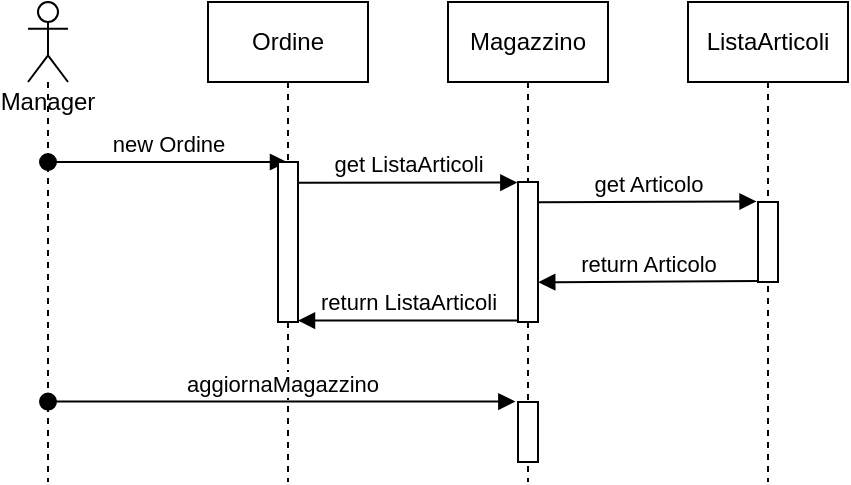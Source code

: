 <mxfile version="20.2.3" type="device"><diagram id="KbxyJR6yqyAONNl0G3Fn" name="Pagina-1"><mxGraphModel dx="791" dy="408" grid="1" gridSize="10" guides="1" tooltips="1" connect="1" arrows="1" fold="1" page="1" pageScale="1" pageWidth="827" pageHeight="1169" math="0" shadow="0"><root><mxCell id="0"/><mxCell id="1" parent="0"/><mxCell id="vGztSMrhTkXyFxSHOjlE-1" value="Manager" style="shape=umlLifeline;participant=umlActor;perimeter=lifelinePerimeter;whiteSpace=wrap;html=1;container=1;collapsible=0;recursiveResize=0;verticalAlign=top;spacingTop=36;outlineConnect=0;" vertex="1" parent="1"><mxGeometry x="30" y="40" width="20" height="240" as="geometry"/></mxCell><mxCell id="vGztSMrhTkXyFxSHOjlE-5" value="new Ordine" style="html=1;verticalAlign=bottom;startArrow=oval;startFill=1;endArrow=block;startSize=8;rounded=0;" edge="1" parent="vGztSMrhTkXyFxSHOjlE-1" target="vGztSMrhTkXyFxSHOjlE-4"><mxGeometry width="60" relative="1" as="geometry"><mxPoint x="10" y="80" as="sourcePoint"/><mxPoint x="70" y="80" as="targetPoint"/></mxGeometry></mxCell><mxCell id="vGztSMrhTkXyFxSHOjlE-2" value="Magazzino" style="shape=umlLifeline;perimeter=lifelinePerimeter;whiteSpace=wrap;html=1;container=1;collapsible=0;recursiveResize=0;outlineConnect=0;" vertex="1" parent="1"><mxGeometry x="240" y="40" width="80" height="240" as="geometry"/></mxCell><mxCell id="vGztSMrhTkXyFxSHOjlE-7" value="" style="html=1;points=[];perimeter=orthogonalPerimeter;" vertex="1" parent="vGztSMrhTkXyFxSHOjlE-2"><mxGeometry x="35" y="90" width="10" height="70" as="geometry"/></mxCell><mxCell id="vGztSMrhTkXyFxSHOjlE-14" value="" style="html=1;points=[];perimeter=orthogonalPerimeter;" vertex="1" parent="vGztSMrhTkXyFxSHOjlE-2"><mxGeometry x="35" y="200" width="10" height="30" as="geometry"/></mxCell><mxCell id="vGztSMrhTkXyFxSHOjlE-3" value="ListaArticoli" style="shape=umlLifeline;perimeter=lifelinePerimeter;whiteSpace=wrap;html=1;container=1;collapsible=0;recursiveResize=0;outlineConnect=0;" vertex="1" parent="1"><mxGeometry x="360" y="40" width="80" height="240" as="geometry"/></mxCell><mxCell id="vGztSMrhTkXyFxSHOjlE-11" value="" style="html=1;points=[];perimeter=orthogonalPerimeter;" vertex="1" parent="vGztSMrhTkXyFxSHOjlE-3"><mxGeometry x="35" y="100" width="10" height="40" as="geometry"/></mxCell><mxCell id="vGztSMrhTkXyFxSHOjlE-4" value="Ordine" style="shape=umlLifeline;perimeter=lifelinePerimeter;whiteSpace=wrap;html=1;container=1;collapsible=0;recursiveResize=0;outlineConnect=0;" vertex="1" parent="1"><mxGeometry x="120" y="40" width="80" height="240" as="geometry"/></mxCell><mxCell id="vGztSMrhTkXyFxSHOjlE-6" value="" style="html=1;points=[];perimeter=orthogonalPerimeter;" vertex="1" parent="vGztSMrhTkXyFxSHOjlE-4"><mxGeometry x="35" y="80" width="10" height="80" as="geometry"/></mxCell><mxCell id="vGztSMrhTkXyFxSHOjlE-8" value="get ListaArticoli" style="html=1;verticalAlign=bottom;endArrow=block;rounded=0;entryX=-0.033;entryY=0.004;entryDx=0;entryDy=0;entryPerimeter=0;exitX=1.033;exitY=0.129;exitDx=0;exitDy=0;exitPerimeter=0;" edge="1" parent="1" source="vGztSMrhTkXyFxSHOjlE-6" target="vGztSMrhTkXyFxSHOjlE-7"><mxGeometry width="80" relative="1" as="geometry"><mxPoint x="170" y="130" as="sourcePoint"/><mxPoint x="270" y="130" as="targetPoint"/></mxGeometry></mxCell><mxCell id="vGztSMrhTkXyFxSHOjlE-9" value="return ListaArticoli" style="html=1;verticalAlign=bottom;endArrow=block;rounded=0;exitX=-0.033;exitY=0.99;exitDx=0;exitDy=0;exitPerimeter=0;" edge="1" parent="1" source="vGztSMrhTkXyFxSHOjlE-7" target="vGztSMrhTkXyFxSHOjlE-6"><mxGeometry width="80" relative="1" as="geometry"><mxPoint x="180" y="200" as="sourcePoint"/><mxPoint x="260" y="200" as="targetPoint"/></mxGeometry></mxCell><mxCell id="vGztSMrhTkXyFxSHOjlE-10" value="get Articolo" style="html=1;verticalAlign=bottom;endArrow=block;rounded=0;exitX=1.033;exitY=0.145;exitDx=0;exitDy=0;exitPerimeter=0;entryX=-0.073;entryY=-0.007;entryDx=0;entryDy=0;entryPerimeter=0;" edge="1" parent="1" source="vGztSMrhTkXyFxSHOjlE-7" target="vGztSMrhTkXyFxSHOjlE-11"><mxGeometry width="80" relative="1" as="geometry"><mxPoint x="290" y="140" as="sourcePoint"/><mxPoint x="390" y="140" as="targetPoint"/></mxGeometry></mxCell><mxCell id="vGztSMrhTkXyFxSHOjlE-12" value="return Articolo" style="html=1;verticalAlign=bottom;endArrow=block;rounded=0;exitX=0.007;exitY=0.987;exitDx=0;exitDy=0;exitPerimeter=0;entryX=1.013;entryY=0.716;entryDx=0;entryDy=0;entryPerimeter=0;" edge="1" parent="1" source="vGztSMrhTkXyFxSHOjlE-11" target="vGztSMrhTkXyFxSHOjlE-7"><mxGeometry width="80" relative="1" as="geometry"><mxPoint x="310" y="170" as="sourcePoint"/><mxPoint x="290" y="179" as="targetPoint"/></mxGeometry></mxCell><mxCell id="vGztSMrhTkXyFxSHOjlE-13" value="aggiornaMagazzino" style="html=1;verticalAlign=bottom;startArrow=oval;startFill=1;endArrow=block;startSize=8;rounded=0;entryX=-0.133;entryY=-0.008;entryDx=0;entryDy=0;entryPerimeter=0;" edge="1" parent="1" source="vGztSMrhTkXyFxSHOjlE-1" target="vGztSMrhTkXyFxSHOjlE-14"><mxGeometry width="60" relative="1" as="geometry"><mxPoint x="70" y="240" as="sourcePoint"/><mxPoint x="270" y="240" as="targetPoint"/></mxGeometry></mxCell></root></mxGraphModel></diagram></mxfile>